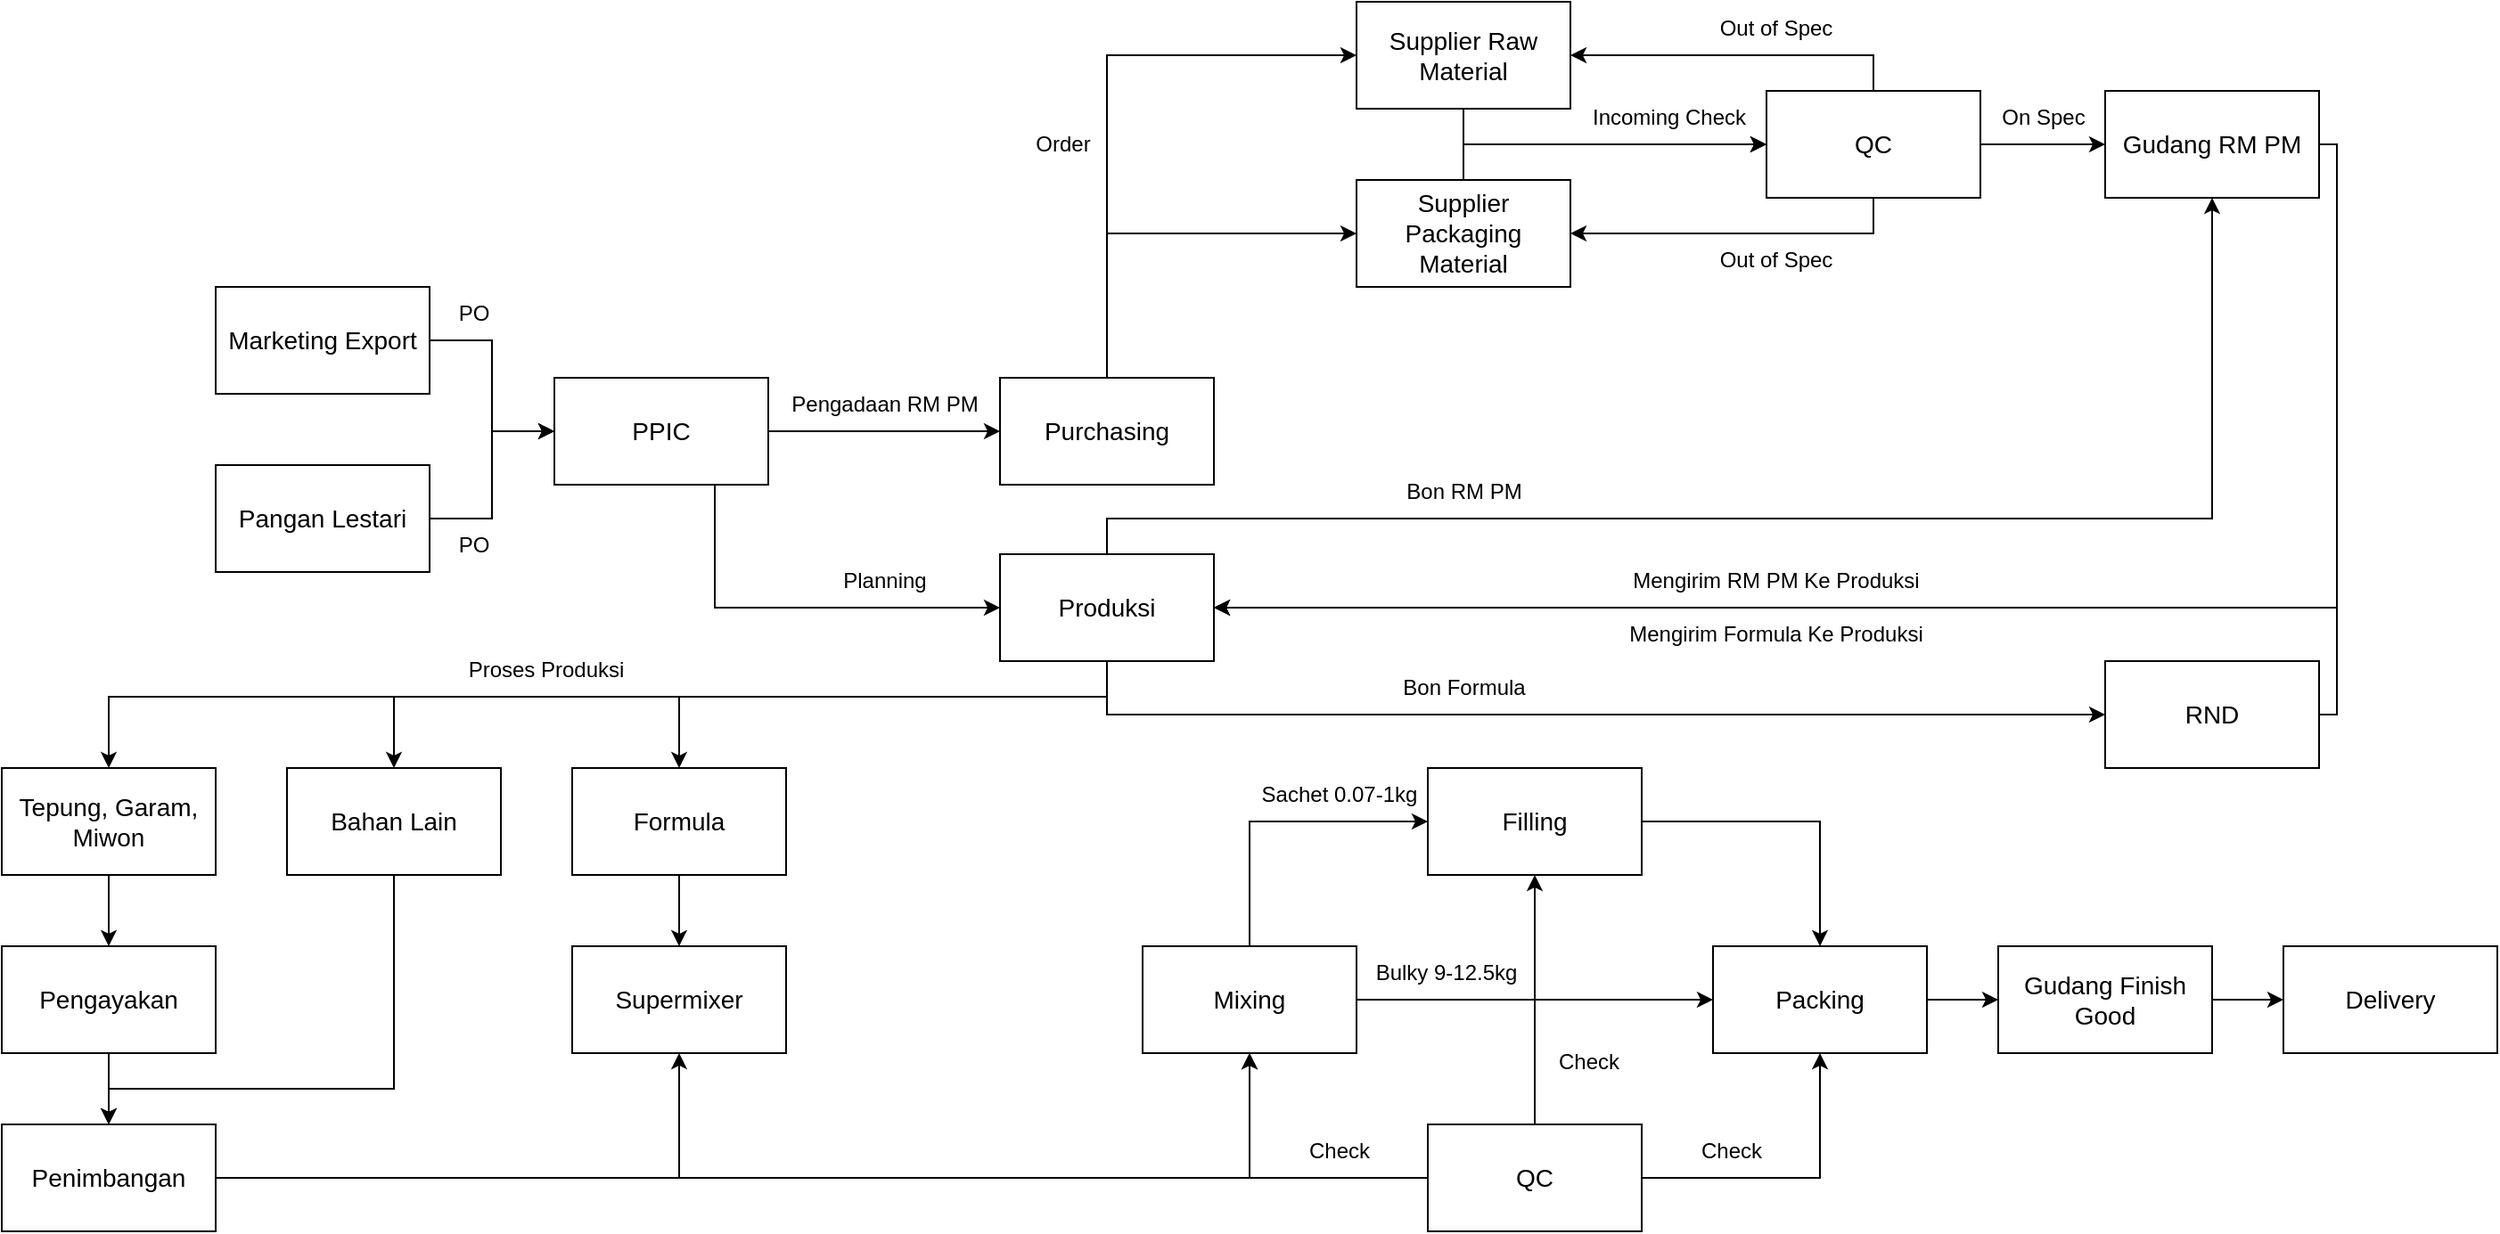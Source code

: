 <mxfile version="26.2.9">
  <diagram name="Page-1" id="cf-V2gqi7i_fhJFO8fwm">
    <mxGraphModel dx="2265" dy="962" grid="1" gridSize="10" guides="1" tooltips="1" connect="1" arrows="1" fold="1" page="1" pageScale="1" pageWidth="850" pageHeight="1100" math="0" shadow="0">
      <root>
        <mxCell id="0" />
        <mxCell id="1" parent="0" />
        <mxCell id="frWIrJoRdRerQJBQV_GG-7" value="" style="edgeStyle=orthogonalEdgeStyle;rounded=0;orthogonalLoop=1;jettySize=auto;html=1;" edge="1" parent="1" source="oBX4iHXAOmjOvNSdd5BE-188" target="oBX4iHXAOmjOvNSdd5BE-189">
          <mxGeometry relative="1" as="geometry" />
        </mxCell>
        <mxCell id="oBX4iHXAOmjOvNSdd5BE-188" value="Marketing Export" style="whiteSpace=wrap;strokeWidth=1;fontSize=14;" parent="1" vertex="1">
          <mxGeometry x="40" y="940" width="120" height="60" as="geometry" />
        </mxCell>
        <mxCell id="frWIrJoRdRerQJBQV_GG-9" value="" style="edgeStyle=orthogonalEdgeStyle;rounded=0;orthogonalLoop=1;jettySize=auto;html=1;" edge="1" parent="1" source="oBX4iHXAOmjOvNSdd5BE-189" target="oBX4iHXAOmjOvNSdd5BE-191">
          <mxGeometry relative="1" as="geometry" />
        </mxCell>
        <mxCell id="frWIrJoRdRerQJBQV_GG-10" style="edgeStyle=orthogonalEdgeStyle;rounded=0;orthogonalLoop=1;jettySize=auto;html=1;entryX=0;entryY=0.5;entryDx=0;entryDy=0;exitX=0.5;exitY=0.983;exitDx=0;exitDy=0;exitPerimeter=0;" edge="1" parent="1" source="oBX4iHXAOmjOvNSdd5BE-189" target="oBX4iHXAOmjOvNSdd5BE-196">
          <mxGeometry relative="1" as="geometry">
            <Array as="points">
              <mxPoint x="320" y="1120" />
            </Array>
          </mxGeometry>
        </mxCell>
        <mxCell id="oBX4iHXAOmjOvNSdd5BE-189" value="PPIC" style="whiteSpace=wrap;strokeWidth=1;fontSize=14;" parent="1" vertex="1">
          <mxGeometry x="230" y="991" width="120" height="60" as="geometry" />
        </mxCell>
        <mxCell id="frWIrJoRdRerQJBQV_GG-8" value="" style="edgeStyle=orthogonalEdgeStyle;rounded=0;orthogonalLoop=1;jettySize=auto;html=1;" edge="1" parent="1" source="oBX4iHXAOmjOvNSdd5BE-190" target="oBX4iHXAOmjOvNSdd5BE-189">
          <mxGeometry relative="1" as="geometry" />
        </mxCell>
        <mxCell id="oBX4iHXAOmjOvNSdd5BE-190" value="Pangan Lestari" style="whiteSpace=wrap;strokeWidth=1;fontSize=14;" parent="1" vertex="1">
          <mxGeometry x="40" y="1040" width="120" height="60" as="geometry" />
        </mxCell>
        <mxCell id="frWIrJoRdRerQJBQV_GG-11" style="edgeStyle=orthogonalEdgeStyle;rounded=0;orthogonalLoop=1;jettySize=auto;html=1;entryX=0;entryY=0.5;entryDx=0;entryDy=0;" edge="1" parent="1" source="oBX4iHXAOmjOvNSdd5BE-191" target="oBX4iHXAOmjOvNSdd5BE-192">
          <mxGeometry relative="1" as="geometry">
            <Array as="points">
              <mxPoint x="540" y="810" />
            </Array>
          </mxGeometry>
        </mxCell>
        <mxCell id="frWIrJoRdRerQJBQV_GG-12" style="edgeStyle=orthogonalEdgeStyle;rounded=0;orthogonalLoop=1;jettySize=auto;html=1;entryX=0;entryY=0.5;entryDx=0;entryDy=0;" edge="1" parent="1" source="oBX4iHXAOmjOvNSdd5BE-191" target="oBX4iHXAOmjOvNSdd5BE-193">
          <mxGeometry relative="1" as="geometry">
            <Array as="points">
              <mxPoint x="540" y="910" />
            </Array>
          </mxGeometry>
        </mxCell>
        <mxCell id="oBX4iHXAOmjOvNSdd5BE-191" value="Purchasing" style="whiteSpace=wrap;strokeWidth=1;fontSize=14;" parent="1" vertex="1">
          <mxGeometry x="480" y="991" width="120" height="60" as="geometry" />
        </mxCell>
        <mxCell id="frWIrJoRdRerQJBQV_GG-13" style="edgeStyle=orthogonalEdgeStyle;rounded=0;orthogonalLoop=1;jettySize=auto;html=1;entryX=0;entryY=0.5;entryDx=0;entryDy=0;" edge="1" parent="1" source="oBX4iHXAOmjOvNSdd5BE-192" target="oBX4iHXAOmjOvNSdd5BE-194">
          <mxGeometry relative="1" as="geometry">
            <Array as="points">
              <mxPoint x="740" y="860" />
            </Array>
          </mxGeometry>
        </mxCell>
        <mxCell id="oBX4iHXAOmjOvNSdd5BE-192" value="Supplier Raw Material" style="whiteSpace=wrap;strokeWidth=1;fontSize=14;" parent="1" vertex="1">
          <mxGeometry x="680" y="780" width="120" height="60" as="geometry" />
        </mxCell>
        <mxCell id="frWIrJoRdRerQJBQV_GG-14" style="edgeStyle=orthogonalEdgeStyle;rounded=0;orthogonalLoop=1;jettySize=auto;html=1;entryX=0;entryY=0.5;entryDx=0;entryDy=0;" edge="1" parent="1" source="oBX4iHXAOmjOvNSdd5BE-193" target="oBX4iHXAOmjOvNSdd5BE-194">
          <mxGeometry relative="1" as="geometry">
            <Array as="points">
              <mxPoint x="740" y="860" />
            </Array>
          </mxGeometry>
        </mxCell>
        <mxCell id="oBX4iHXAOmjOvNSdd5BE-193" value="Supplier Packaging Material" style="whiteSpace=wrap;strokeWidth=1;fontSize=14;" parent="1" vertex="1">
          <mxGeometry x="680" y="880" width="120" height="60" as="geometry" />
        </mxCell>
        <mxCell id="frWIrJoRdRerQJBQV_GG-15" style="edgeStyle=orthogonalEdgeStyle;rounded=0;orthogonalLoop=1;jettySize=auto;html=1;entryX=1;entryY=0.5;entryDx=0;entryDy=0;" edge="1" parent="1" source="oBX4iHXAOmjOvNSdd5BE-194" target="oBX4iHXAOmjOvNSdd5BE-192">
          <mxGeometry relative="1" as="geometry">
            <Array as="points">
              <mxPoint x="970" y="810" />
            </Array>
          </mxGeometry>
        </mxCell>
        <mxCell id="frWIrJoRdRerQJBQV_GG-16" style="edgeStyle=orthogonalEdgeStyle;rounded=0;orthogonalLoop=1;jettySize=auto;html=1;entryX=1;entryY=0.5;entryDx=0;entryDy=0;" edge="1" parent="1" source="oBX4iHXAOmjOvNSdd5BE-194" target="oBX4iHXAOmjOvNSdd5BE-193">
          <mxGeometry relative="1" as="geometry">
            <Array as="points">
              <mxPoint x="970" y="910" />
            </Array>
          </mxGeometry>
        </mxCell>
        <mxCell id="frWIrJoRdRerQJBQV_GG-17" value="" style="edgeStyle=orthogonalEdgeStyle;rounded=0;orthogonalLoop=1;jettySize=auto;html=1;" edge="1" parent="1" source="oBX4iHXAOmjOvNSdd5BE-194" target="oBX4iHXAOmjOvNSdd5BE-195">
          <mxGeometry relative="1" as="geometry" />
        </mxCell>
        <mxCell id="oBX4iHXAOmjOvNSdd5BE-194" value="QC" style="whiteSpace=wrap;strokeWidth=1;fontSize=14;" parent="1" vertex="1">
          <mxGeometry x="910" y="830" width="120" height="60" as="geometry" />
        </mxCell>
        <mxCell id="frWIrJoRdRerQJBQV_GG-18" style="edgeStyle=orthogonalEdgeStyle;rounded=0;orthogonalLoop=1;jettySize=auto;html=1;entryX=1;entryY=0.5;entryDx=0;entryDy=0;" edge="1" parent="1" source="oBX4iHXAOmjOvNSdd5BE-195" target="oBX4iHXAOmjOvNSdd5BE-196">
          <mxGeometry relative="1" as="geometry">
            <Array as="points">
              <mxPoint x="1230" y="860" />
              <mxPoint x="1230" y="1120" />
            </Array>
          </mxGeometry>
        </mxCell>
        <mxCell id="oBX4iHXAOmjOvNSdd5BE-195" value="Gudang RM PM" style="whiteSpace=wrap;strokeWidth=1;fontSize=14;" parent="1" vertex="1">
          <mxGeometry x="1100" y="830" width="120" height="60" as="geometry" />
        </mxCell>
        <mxCell id="frWIrJoRdRerQJBQV_GG-20" style="edgeStyle=orthogonalEdgeStyle;rounded=0;orthogonalLoop=1;jettySize=auto;html=1;" edge="1" parent="1" source="oBX4iHXAOmjOvNSdd5BE-196" target="oBX4iHXAOmjOvNSdd5BE-197">
          <mxGeometry relative="1" as="geometry">
            <Array as="points">
              <mxPoint x="540" y="1180" />
            </Array>
          </mxGeometry>
        </mxCell>
        <mxCell id="frWIrJoRdRerQJBQV_GG-22" style="edgeStyle=orthogonalEdgeStyle;rounded=0;orthogonalLoop=1;jettySize=auto;html=1;entryX=0.5;entryY=0;entryDx=0;entryDy=0;" edge="1" parent="1" source="oBX4iHXAOmjOvNSdd5BE-196" target="oBX4iHXAOmjOvNSdd5BE-198">
          <mxGeometry relative="1" as="geometry">
            <Array as="points">
              <mxPoint x="540" y="1170" />
              <mxPoint x="-20" y="1170" />
            </Array>
          </mxGeometry>
        </mxCell>
        <mxCell id="frWIrJoRdRerQJBQV_GG-23" style="edgeStyle=orthogonalEdgeStyle;rounded=0;orthogonalLoop=1;jettySize=auto;html=1;entryX=0.5;entryY=0;entryDx=0;entryDy=0;" edge="1" parent="1" source="oBX4iHXAOmjOvNSdd5BE-196" target="oBX4iHXAOmjOvNSdd5BE-199">
          <mxGeometry relative="1" as="geometry">
            <Array as="points">
              <mxPoint x="540" y="1170" />
              <mxPoint x="140" y="1170" />
            </Array>
          </mxGeometry>
        </mxCell>
        <mxCell id="frWIrJoRdRerQJBQV_GG-24" style="edgeStyle=orthogonalEdgeStyle;rounded=0;orthogonalLoop=1;jettySize=auto;html=1;entryX=0.5;entryY=0;entryDx=0;entryDy=0;" edge="1" parent="1" source="oBX4iHXAOmjOvNSdd5BE-196" target="oBX4iHXAOmjOvNSdd5BE-200">
          <mxGeometry relative="1" as="geometry">
            <Array as="points">
              <mxPoint x="540" y="1170" />
              <mxPoint x="300" y="1170" />
            </Array>
          </mxGeometry>
        </mxCell>
        <mxCell id="frWIrJoRdRerQJBQV_GG-48" style="edgeStyle=orthogonalEdgeStyle;rounded=0;orthogonalLoop=1;jettySize=auto;html=1;exitX=0.5;exitY=0;exitDx=0;exitDy=0;entryX=0.5;entryY=1;entryDx=0;entryDy=0;" edge="1" parent="1" source="oBX4iHXAOmjOvNSdd5BE-196" target="oBX4iHXAOmjOvNSdd5BE-195">
          <mxGeometry relative="1" as="geometry">
            <Array as="points">
              <mxPoint x="540" y="1070" />
              <mxPoint x="1160" y="1070" />
            </Array>
          </mxGeometry>
        </mxCell>
        <mxCell id="oBX4iHXAOmjOvNSdd5BE-196" value="Produksi" style="whiteSpace=wrap;strokeWidth=1;fontSize=14;" parent="1" vertex="1">
          <mxGeometry x="480" y="1090" width="120" height="60" as="geometry" />
        </mxCell>
        <mxCell id="frWIrJoRdRerQJBQV_GG-19" style="edgeStyle=orthogonalEdgeStyle;rounded=0;orthogonalLoop=1;jettySize=auto;html=1;" edge="1" parent="1" source="oBX4iHXAOmjOvNSdd5BE-197">
          <mxGeometry relative="1" as="geometry">
            <mxPoint x="600" y="1120" as="targetPoint" />
            <Array as="points">
              <mxPoint x="1230" y="1180" />
              <mxPoint x="1230" y="1120" />
            </Array>
          </mxGeometry>
        </mxCell>
        <mxCell id="oBX4iHXAOmjOvNSdd5BE-197" value="RND" style="whiteSpace=wrap;strokeWidth=1;fontSize=14;" parent="1" vertex="1">
          <mxGeometry x="1100" y="1150" width="120" height="60" as="geometry" />
        </mxCell>
        <mxCell id="frWIrJoRdRerQJBQV_GG-25" value="" style="edgeStyle=orthogonalEdgeStyle;rounded=0;orthogonalLoop=1;jettySize=auto;html=1;" edge="1" parent="1" source="oBX4iHXAOmjOvNSdd5BE-198" target="oBX4iHXAOmjOvNSdd5BE-201">
          <mxGeometry relative="1" as="geometry" />
        </mxCell>
        <mxCell id="oBX4iHXAOmjOvNSdd5BE-198" value="Tepung, Garam, Miwon" style="whiteSpace=wrap;strokeWidth=1;fontSize=14;" parent="1" vertex="1">
          <mxGeometry x="-80" y="1210" width="120" height="60" as="geometry" />
        </mxCell>
        <mxCell id="frWIrJoRdRerQJBQV_GG-28" style="edgeStyle=orthogonalEdgeStyle;rounded=0;orthogonalLoop=1;jettySize=auto;html=1;entryX=0.5;entryY=0;entryDx=0;entryDy=0;" edge="1" parent="1" source="oBX4iHXAOmjOvNSdd5BE-199" target="oBX4iHXAOmjOvNSdd5BE-202">
          <mxGeometry relative="1" as="geometry">
            <Array as="points">
              <mxPoint x="140" y="1390" />
              <mxPoint x="-20" y="1390" />
            </Array>
          </mxGeometry>
        </mxCell>
        <mxCell id="oBX4iHXAOmjOvNSdd5BE-199" value="Bahan Lain" style="whiteSpace=wrap;strokeWidth=1;fontSize=14;" parent="1" vertex="1">
          <mxGeometry x="80" y="1210" width="120" height="60" as="geometry" />
        </mxCell>
        <mxCell id="frWIrJoRdRerQJBQV_GG-29" value="" style="edgeStyle=orthogonalEdgeStyle;rounded=0;orthogonalLoop=1;jettySize=auto;html=1;" edge="1" parent="1" source="oBX4iHXAOmjOvNSdd5BE-200" target="oBX4iHXAOmjOvNSdd5BE-203">
          <mxGeometry relative="1" as="geometry" />
        </mxCell>
        <mxCell id="oBX4iHXAOmjOvNSdd5BE-200" value="Formula" style="whiteSpace=wrap;strokeWidth=1;fontSize=14;" parent="1" vertex="1">
          <mxGeometry x="240" y="1210" width="120" height="60" as="geometry" />
        </mxCell>
        <mxCell id="frWIrJoRdRerQJBQV_GG-26" value="" style="edgeStyle=orthogonalEdgeStyle;rounded=0;orthogonalLoop=1;jettySize=auto;html=1;" edge="1" parent="1" source="oBX4iHXAOmjOvNSdd5BE-201" target="oBX4iHXAOmjOvNSdd5BE-202">
          <mxGeometry relative="1" as="geometry" />
        </mxCell>
        <mxCell id="oBX4iHXAOmjOvNSdd5BE-201" value="Pengayakan" style="whiteSpace=wrap;strokeWidth=1;fontSize=14;" parent="1" vertex="1">
          <mxGeometry x="-80" y="1310" width="120" height="60" as="geometry" />
        </mxCell>
        <mxCell id="frWIrJoRdRerQJBQV_GG-30" style="edgeStyle=orthogonalEdgeStyle;rounded=0;orthogonalLoop=1;jettySize=auto;html=1;entryX=0.5;entryY=1;entryDx=0;entryDy=0;entryPerimeter=0;" edge="1" parent="1" source="oBX4iHXAOmjOvNSdd5BE-202" target="oBX4iHXAOmjOvNSdd5BE-203">
          <mxGeometry relative="1" as="geometry">
            <mxPoint x="290" y="1400.0" as="targetPoint" />
          </mxGeometry>
        </mxCell>
        <mxCell id="frWIrJoRdRerQJBQV_GG-31" style="edgeStyle=orthogonalEdgeStyle;rounded=0;orthogonalLoop=1;jettySize=auto;html=1;entryX=0.5;entryY=1;entryDx=0;entryDy=0;" edge="1" parent="1" source="oBX4iHXAOmjOvNSdd5BE-202" target="oBX4iHXAOmjOvNSdd5BE-204">
          <mxGeometry relative="1" as="geometry" />
        </mxCell>
        <mxCell id="oBX4iHXAOmjOvNSdd5BE-202" value="Penimbangan" style="whiteSpace=wrap;strokeWidth=1;fontSize=14;" parent="1" vertex="1">
          <mxGeometry x="-80" y="1410" width="120" height="60" as="geometry" />
        </mxCell>
        <mxCell id="oBX4iHXAOmjOvNSdd5BE-203" value="Supermixer" style="whiteSpace=wrap;strokeWidth=1;fontSize=14;" parent="1" vertex="1">
          <mxGeometry x="240" y="1310" width="120" height="60" as="geometry" />
        </mxCell>
        <mxCell id="frWIrJoRdRerQJBQV_GG-33" style="edgeStyle=orthogonalEdgeStyle;rounded=0;orthogonalLoop=1;jettySize=auto;html=1;entryX=0;entryY=0.5;entryDx=0;entryDy=0;" edge="1" parent="1" source="oBX4iHXAOmjOvNSdd5BE-204" target="oBX4iHXAOmjOvNSdd5BE-206">
          <mxGeometry relative="1" as="geometry">
            <Array as="points">
              <mxPoint x="620" y="1240" />
            </Array>
          </mxGeometry>
        </mxCell>
        <mxCell id="frWIrJoRdRerQJBQV_GG-36" style="edgeStyle=orthogonalEdgeStyle;rounded=0;orthogonalLoop=1;jettySize=auto;html=1;entryX=0;entryY=0.5;entryDx=0;entryDy=0;" edge="1" parent="1" source="oBX4iHXAOmjOvNSdd5BE-204" target="oBX4iHXAOmjOvNSdd5BE-207">
          <mxGeometry relative="1" as="geometry" />
        </mxCell>
        <mxCell id="oBX4iHXAOmjOvNSdd5BE-204" value="Mixing" style="whiteSpace=wrap;strokeWidth=1;fontSize=14;" parent="1" vertex="1">
          <mxGeometry x="560" y="1310" width="120" height="60" as="geometry" />
        </mxCell>
        <mxCell id="frWIrJoRdRerQJBQV_GG-32" style="edgeStyle=orthogonalEdgeStyle;rounded=0;orthogonalLoop=1;jettySize=auto;html=1;entryX=0.5;entryY=1;entryDx=0;entryDy=0;entryPerimeter=0;" edge="1" parent="1" source="oBX4iHXAOmjOvNSdd5BE-205" target="oBX4iHXAOmjOvNSdd5BE-204">
          <mxGeometry relative="1" as="geometry">
            <mxPoint x="610" y="1380" as="targetPoint" />
          </mxGeometry>
        </mxCell>
        <mxCell id="frWIrJoRdRerQJBQV_GG-35" style="edgeStyle=orthogonalEdgeStyle;rounded=0;orthogonalLoop=1;jettySize=auto;html=1;entryX=0.5;entryY=1;entryDx=0;entryDy=0;" edge="1" parent="1" source="oBX4iHXAOmjOvNSdd5BE-205" target="oBX4iHXAOmjOvNSdd5BE-206">
          <mxGeometry relative="1" as="geometry" />
        </mxCell>
        <mxCell id="frWIrJoRdRerQJBQV_GG-37" style="edgeStyle=orthogonalEdgeStyle;rounded=0;orthogonalLoop=1;jettySize=auto;html=1;entryX=0.5;entryY=1;entryDx=0;entryDy=0;entryPerimeter=0;" edge="1" parent="1" source="oBX4iHXAOmjOvNSdd5BE-205" target="oBX4iHXAOmjOvNSdd5BE-207">
          <mxGeometry relative="1" as="geometry">
            <mxPoint x="940" y="1380" as="targetPoint" />
          </mxGeometry>
        </mxCell>
        <mxCell id="oBX4iHXAOmjOvNSdd5BE-205" value="QC" style="whiteSpace=wrap;strokeWidth=1;fontSize=14;" parent="1" vertex="1">
          <mxGeometry x="720" y="1410" width="120" height="60" as="geometry" />
        </mxCell>
        <mxCell id="frWIrJoRdRerQJBQV_GG-34" style="edgeStyle=orthogonalEdgeStyle;rounded=0;orthogonalLoop=1;jettySize=auto;html=1;entryX=0.5;entryY=0;entryDx=0;entryDy=0;" edge="1" parent="1" source="oBX4iHXAOmjOvNSdd5BE-206" target="oBX4iHXAOmjOvNSdd5BE-207">
          <mxGeometry relative="1" as="geometry" />
        </mxCell>
        <mxCell id="oBX4iHXAOmjOvNSdd5BE-206" value="Filling" style="whiteSpace=wrap;strokeWidth=1;fontSize=14;" parent="1" vertex="1">
          <mxGeometry x="720" y="1210" width="120" height="60" as="geometry" />
        </mxCell>
        <mxCell id="frWIrJoRdRerQJBQV_GG-39" value="" style="edgeStyle=orthogonalEdgeStyle;rounded=0;orthogonalLoop=1;jettySize=auto;html=1;" edge="1" parent="1" source="oBX4iHXAOmjOvNSdd5BE-207" target="oBX4iHXAOmjOvNSdd5BE-208">
          <mxGeometry relative="1" as="geometry" />
        </mxCell>
        <mxCell id="oBX4iHXAOmjOvNSdd5BE-207" value="Packing" style="whiteSpace=wrap;strokeWidth=1;fontSize=14;" parent="1" vertex="1">
          <mxGeometry x="880" y="1310" width="120" height="60" as="geometry" />
        </mxCell>
        <mxCell id="frWIrJoRdRerQJBQV_GG-40" value="" style="edgeStyle=orthogonalEdgeStyle;rounded=0;orthogonalLoop=1;jettySize=auto;html=1;" edge="1" parent="1" source="oBX4iHXAOmjOvNSdd5BE-208" target="oBX4iHXAOmjOvNSdd5BE-209">
          <mxGeometry relative="1" as="geometry" />
        </mxCell>
        <mxCell id="oBX4iHXAOmjOvNSdd5BE-208" value="Gudang Finish Good" style="whiteSpace=wrap;strokeWidth=1;fontSize=14;" parent="1" vertex="1">
          <mxGeometry x="1040" y="1310" width="120" height="60" as="geometry" />
        </mxCell>
        <mxCell id="oBX4iHXAOmjOvNSdd5BE-209" value="Delivery" style="whiteSpace=wrap;strokeWidth=1;fontSize=14;" parent="1" vertex="1">
          <mxGeometry x="1200" y="1310" width="120" height="60" as="geometry" />
        </mxCell>
        <mxCell id="frWIrJoRdRerQJBQV_GG-41" value="PO" style="text;html=1;align=center;verticalAlign=middle;whiteSpace=wrap;rounded=0;" vertex="1" parent="1">
          <mxGeometry x="160" y="1070" width="50" height="30" as="geometry" />
        </mxCell>
        <mxCell id="frWIrJoRdRerQJBQV_GG-42" value="PO" style="text;html=1;align=center;verticalAlign=middle;whiteSpace=wrap;rounded=0;" vertex="1" parent="1">
          <mxGeometry x="160" y="940" width="50" height="30" as="geometry" />
        </mxCell>
        <mxCell id="frWIrJoRdRerQJBQV_GG-43" value="Pengadaan RM PM" style="text;html=1;align=center;verticalAlign=middle;resizable=0;points=[];autosize=1;strokeColor=none;fillColor=none;" vertex="1" parent="1">
          <mxGeometry x="350" y="991" width="130" height="30" as="geometry" />
        </mxCell>
        <mxCell id="frWIrJoRdRerQJBQV_GG-44" value="Planning" style="text;html=1;align=center;verticalAlign=middle;resizable=0;points=[];autosize=1;strokeColor=none;fillColor=none;" vertex="1" parent="1">
          <mxGeometry x="380" y="1090" width="70" height="30" as="geometry" />
        </mxCell>
        <mxCell id="frWIrJoRdRerQJBQV_GG-45" value="Order" style="text;html=1;align=center;verticalAlign=middle;resizable=0;points=[];autosize=1;strokeColor=none;fillColor=none;" vertex="1" parent="1">
          <mxGeometry x="490" y="845" width="50" height="30" as="geometry" />
        </mxCell>
        <mxCell id="frWIrJoRdRerQJBQV_GG-46" value="Incoming Check" style="text;html=1;align=center;verticalAlign=middle;resizable=0;points=[];autosize=1;strokeColor=none;fillColor=none;" vertex="1" parent="1">
          <mxGeometry x="800" y="830" width="110" height="30" as="geometry" />
        </mxCell>
        <mxCell id="frWIrJoRdRerQJBQV_GG-49" value="Out of Spec" style="text;html=1;align=center;verticalAlign=middle;resizable=0;points=[];autosize=1;strokeColor=none;fillColor=none;" vertex="1" parent="1">
          <mxGeometry x="870" y="910" width="90" height="30" as="geometry" />
        </mxCell>
        <mxCell id="frWIrJoRdRerQJBQV_GG-50" value="Out of Spec" style="text;html=1;align=center;verticalAlign=middle;resizable=0;points=[];autosize=1;strokeColor=none;fillColor=none;" vertex="1" parent="1">
          <mxGeometry x="870" y="780" width="90" height="30" as="geometry" />
        </mxCell>
        <mxCell id="frWIrJoRdRerQJBQV_GG-51" value="On Spec" style="text;html=1;align=center;verticalAlign=middle;resizable=0;points=[];autosize=1;strokeColor=none;fillColor=none;" vertex="1" parent="1">
          <mxGeometry x="1030" y="830" width="70" height="30" as="geometry" />
        </mxCell>
        <mxCell id="frWIrJoRdRerQJBQV_GG-52" value="Bon RM PM" style="text;html=1;align=center;verticalAlign=middle;resizable=0;points=[];autosize=1;strokeColor=none;fillColor=none;" vertex="1" parent="1">
          <mxGeometry x="695" y="1040" width="90" height="30" as="geometry" />
        </mxCell>
        <mxCell id="frWIrJoRdRerQJBQV_GG-53" value="Bon Formula" style="text;html=1;align=center;verticalAlign=middle;resizable=0;points=[];autosize=1;strokeColor=none;fillColor=none;" vertex="1" parent="1">
          <mxGeometry x="695" y="1150" width="90" height="30" as="geometry" />
        </mxCell>
        <mxCell id="frWIrJoRdRerQJBQV_GG-54" value="Mengirim RM PM Ke Produksi" style="text;html=1;align=center;verticalAlign=middle;resizable=0;points=[];autosize=1;strokeColor=none;fillColor=none;" vertex="1" parent="1">
          <mxGeometry x="825" y="1090" width="180" height="30" as="geometry" />
        </mxCell>
        <mxCell id="frWIrJoRdRerQJBQV_GG-55" value="Mengirim Formula Ke Produksi" style="text;html=1;align=center;verticalAlign=middle;resizable=0;points=[];autosize=1;strokeColor=none;fillColor=none;" vertex="1" parent="1">
          <mxGeometry x="820" y="1120" width="190" height="30" as="geometry" />
        </mxCell>
        <mxCell id="frWIrJoRdRerQJBQV_GG-56" value="Proses Produksi" style="text;html=1;align=center;verticalAlign=middle;resizable=0;points=[];autosize=1;strokeColor=none;fillColor=none;" vertex="1" parent="1">
          <mxGeometry x="170" y="1140" width="110" height="30" as="geometry" />
        </mxCell>
        <mxCell id="frWIrJoRdRerQJBQV_GG-58" value="Check" style="text;html=1;align=center;verticalAlign=middle;resizable=0;points=[];autosize=1;strokeColor=none;fillColor=none;" vertex="1" parent="1">
          <mxGeometry x="640" y="1410" width="60" height="30" as="geometry" />
        </mxCell>
        <mxCell id="frWIrJoRdRerQJBQV_GG-59" value="Check" style="text;html=1;align=center;verticalAlign=middle;resizable=0;points=[];autosize=1;strokeColor=none;fillColor=none;" vertex="1" parent="1">
          <mxGeometry x="860" y="1410" width="60" height="30" as="geometry" />
        </mxCell>
        <mxCell id="frWIrJoRdRerQJBQV_GG-60" value="Check" style="text;html=1;align=center;verticalAlign=middle;resizable=0;points=[];autosize=1;strokeColor=none;fillColor=none;" vertex="1" parent="1">
          <mxGeometry x="780" y="1360" width="60" height="30" as="geometry" />
        </mxCell>
        <mxCell id="frWIrJoRdRerQJBQV_GG-61" value="Bulky 9-12.5kg" style="text;html=1;align=center;verticalAlign=middle;resizable=0;points=[];autosize=1;strokeColor=none;fillColor=none;" vertex="1" parent="1">
          <mxGeometry x="680" y="1310" width="100" height="30" as="geometry" />
        </mxCell>
        <mxCell id="frWIrJoRdRerQJBQV_GG-62" value="Sachet 0.07-1kg" style="text;html=1;align=center;verticalAlign=middle;resizable=0;points=[];autosize=1;strokeColor=none;fillColor=none;" vertex="1" parent="1">
          <mxGeometry x="615" y="1210" width="110" height="30" as="geometry" />
        </mxCell>
      </root>
    </mxGraphModel>
  </diagram>
</mxfile>
